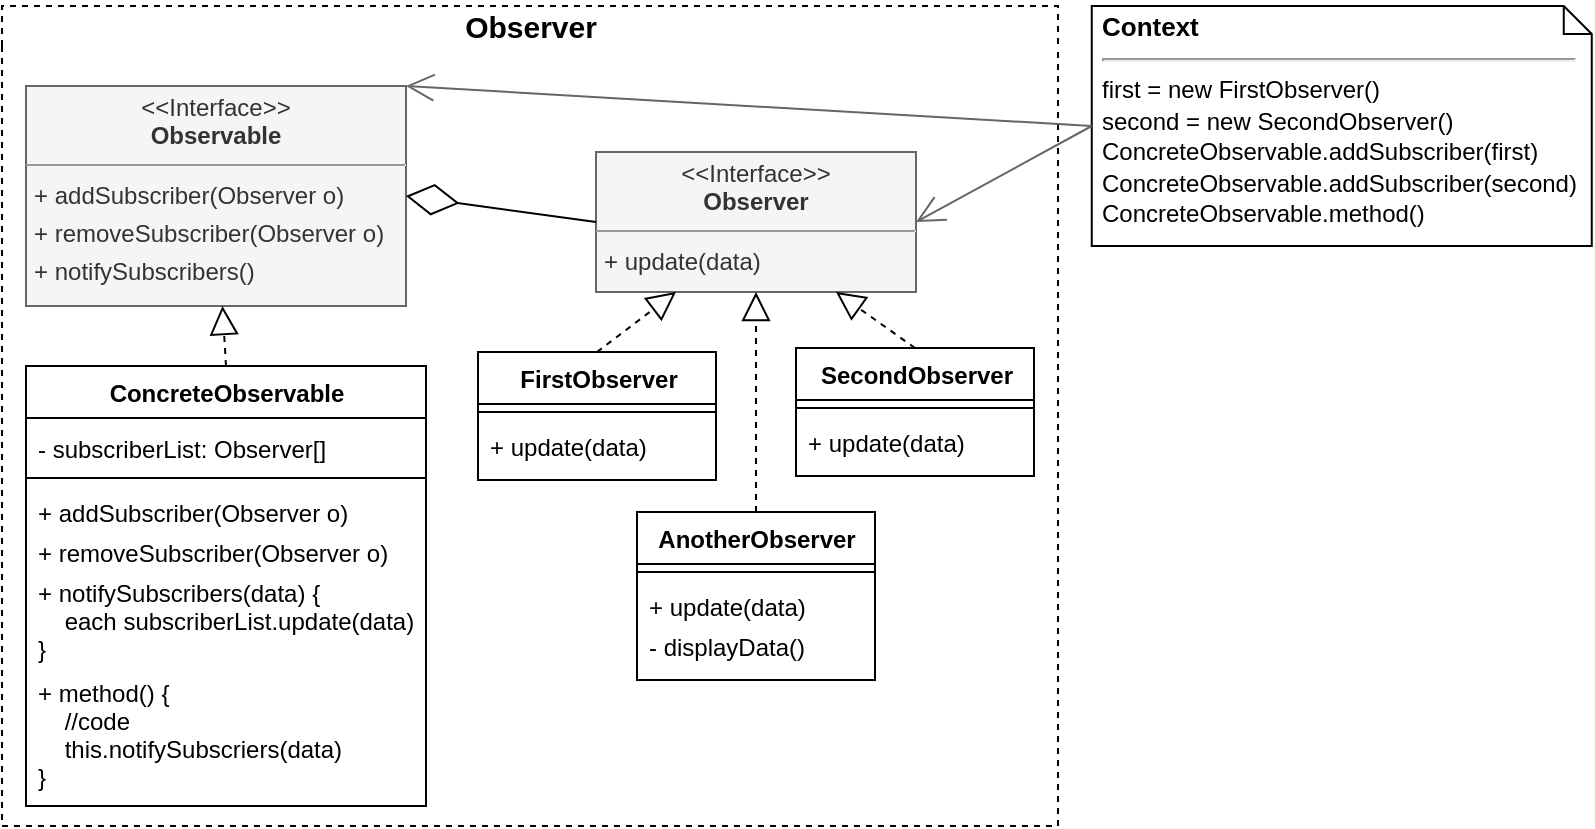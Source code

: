 <mxfile version="13.7.3" type="device"><diagram id="-rMG331a0QYAYanZQjmy" name="Страница 1"><mxGraphModel dx="1086" dy="806" grid="0" gridSize="10" guides="1" tooltips="1" connect="1" arrows="1" fold="1" page="0" pageScale="1" pageWidth="827" pageHeight="1169" math="0" shadow="0"><root><mxCell id="0"/><mxCell id="1" parent="0"/><mxCell id="uNq3DmOo3PHC_0ZrsD0D-1" value="Observer" style="swimlane;html=1;horizontal=1;startSize=20;fillColor=none;strokeColor=#000000;rounded=0;comic=0;fontSize=15;dashed=1;swimlaneLine=0;shadow=0;glass=0;perimeterSpacing=0;labelBackgroundColor=none;collapsible=0;" vertex="1" parent="1"><mxGeometry x="14" y="20" width="528" height="410" as="geometry"><mxRectangle x="50" y="70" width="100" height="20" as="alternateBounds"/></mxGeometry></mxCell><mxCell id="uNq3DmOo3PHC_0ZrsD0D-2" value="SecondObserver" style="swimlane;fontStyle=1;align=center;verticalAlign=top;childLayout=stackLayout;horizontal=1;startSize=26;horizontalStack=0;resizeParent=1;resizeParentMax=0;resizeLast=0;collapsible=0;marginBottom=0;rounded=0;shadow=0;glass=0;comic=0;strokeWidth=1;fontSize=12;labelBackgroundColor=none;fillColor=#ffffff;html=1;" vertex="1" parent="uNq3DmOo3PHC_0ZrsD0D-1"><mxGeometry x="397" y="171" width="119" height="64" as="geometry"/></mxCell><mxCell id="uNq3DmOo3PHC_0ZrsD0D-3" value="" style="line;strokeWidth=1;fillColor=none;align=left;verticalAlign=middle;spacingTop=-1;spacingLeft=3;spacingRight=3;rotatable=0;labelPosition=right;points=[];portConstraint=eastwest;" vertex="1" parent="uNq3DmOo3PHC_0ZrsD0D-2"><mxGeometry y="26" width="119" height="8" as="geometry"/></mxCell><mxCell id="uNq3DmOo3PHC_0ZrsD0D-4" value="+ update(data)" style="text;strokeColor=none;fillColor=none;align=left;verticalAlign=top;spacingLeft=4;spacingRight=4;overflow=hidden;rotatable=0;points=[[0,0.5],[1,0.5]];portConstraint=eastwest;" vertex="1" parent="uNq3DmOo3PHC_0ZrsD0D-2"><mxGeometry y="34" width="119" height="30" as="geometry"/></mxCell><mxCell id="uNq3DmOo3PHC_0ZrsD0D-5" value="FirstObserver" style="swimlane;fontStyle=1;align=center;verticalAlign=top;childLayout=stackLayout;horizontal=1;startSize=26;horizontalStack=0;resizeParent=1;resizeParentMax=0;resizeLast=0;collapsible=0;marginBottom=0;rounded=0;shadow=0;glass=0;comic=0;strokeWidth=1;fontSize=12;labelBackgroundColor=none;fillColor=#ffffff;html=1;" vertex="1" parent="uNq3DmOo3PHC_0ZrsD0D-1"><mxGeometry x="238" y="173" width="119" height="64" as="geometry"/></mxCell><mxCell id="uNq3DmOo3PHC_0ZrsD0D-6" value="" style="line;strokeWidth=1;fillColor=none;align=left;verticalAlign=middle;spacingTop=-1;spacingLeft=3;spacingRight=3;rotatable=0;labelPosition=right;points=[];portConstraint=eastwest;" vertex="1" parent="uNq3DmOo3PHC_0ZrsD0D-5"><mxGeometry y="26" width="119" height="8" as="geometry"/></mxCell><mxCell id="uNq3DmOo3PHC_0ZrsD0D-7" value="+ update(data)" style="text;strokeColor=none;fillColor=none;align=left;verticalAlign=top;spacingLeft=4;spacingRight=4;overflow=hidden;rotatable=0;points=[[0,0.5],[1,0.5]];portConstraint=eastwest;" vertex="1" parent="uNq3DmOo3PHC_0ZrsD0D-5"><mxGeometry y="34" width="119" height="30" as="geometry"/></mxCell><mxCell id="uNq3DmOo3PHC_0ZrsD0D-8" value="AnotherObserver" style="swimlane;fontStyle=1;align=center;verticalAlign=top;childLayout=stackLayout;horizontal=1;startSize=26;horizontalStack=0;resizeParent=1;resizeParentMax=0;resizeLast=0;collapsible=0;marginBottom=0;rounded=0;shadow=0;glass=0;comic=0;strokeWidth=1;fontSize=12;labelBackgroundColor=none;fillColor=#ffffff;html=1;" vertex="1" parent="uNq3DmOo3PHC_0ZrsD0D-1"><mxGeometry x="317.5" y="253" width="119" height="84" as="geometry"><mxRectangle x="289.5" y="240" width="90" height="26" as="alternateBounds"/></mxGeometry></mxCell><mxCell id="uNq3DmOo3PHC_0ZrsD0D-9" value="" style="line;strokeWidth=1;fillColor=none;align=left;verticalAlign=middle;spacingTop=-1;spacingLeft=3;spacingRight=3;rotatable=0;labelPosition=right;points=[];portConstraint=eastwest;" vertex="1" parent="uNq3DmOo3PHC_0ZrsD0D-8"><mxGeometry y="26" width="119" height="8" as="geometry"/></mxCell><mxCell id="uNq3DmOo3PHC_0ZrsD0D-10" value="+ update(data)" style="text;strokeColor=none;fillColor=none;align=left;verticalAlign=top;spacingLeft=4;spacingRight=4;overflow=hidden;rotatable=0;points=[[0,0.5],[1,0.5]];portConstraint=eastwest;" vertex="1" parent="uNq3DmOo3PHC_0ZrsD0D-8"><mxGeometry y="34" width="119" height="20" as="geometry"/></mxCell><mxCell id="uNq3DmOo3PHC_0ZrsD0D-11" value="- displayData()" style="text;strokeColor=none;fillColor=none;align=left;verticalAlign=top;spacingLeft=4;spacingRight=4;overflow=hidden;rotatable=0;points=[[0,0.5],[1,0.5]];portConstraint=eastwest;" vertex="1" parent="uNq3DmOo3PHC_0ZrsD0D-8"><mxGeometry y="54" width="119" height="30" as="geometry"/></mxCell><mxCell id="uNq3DmOo3PHC_0ZrsD0D-12" value="ConcreteObservable" style="swimlane;fontStyle=1;align=center;verticalAlign=top;childLayout=stackLayout;horizontal=1;startSize=26;horizontalStack=0;resizeParent=1;resizeParentMax=0;resizeLast=0;collapsible=0;marginBottom=0;rounded=0;shadow=0;glass=0;comic=0;strokeWidth=1;fontSize=12;labelBackgroundColor=none;fillColor=#ffffff;html=1;" vertex="1" parent="uNq3DmOo3PHC_0ZrsD0D-1"><mxGeometry x="12" y="180" width="200" height="220" as="geometry"/></mxCell><mxCell id="uNq3DmOo3PHC_0ZrsD0D-13" value="- subscriberList: Observer[]" style="text;strokeColor=none;fillColor=none;align=left;verticalAlign=top;spacingLeft=4;spacingRight=4;overflow=hidden;rotatable=0;points=[[0,0.5],[1,0.5]];portConstraint=eastwest;spacingTop=2;" vertex="1" parent="uNq3DmOo3PHC_0ZrsD0D-12"><mxGeometry y="26" width="200" height="26" as="geometry"/></mxCell><mxCell id="uNq3DmOo3PHC_0ZrsD0D-14" value="" style="line;strokeWidth=1;fillColor=none;align=left;verticalAlign=middle;spacingTop=-1;spacingLeft=3;spacingRight=3;rotatable=0;labelPosition=right;points=[];portConstraint=eastwest;" vertex="1" parent="uNq3DmOo3PHC_0ZrsD0D-12"><mxGeometry y="52" width="200" height="8" as="geometry"/></mxCell><mxCell id="uNq3DmOo3PHC_0ZrsD0D-15" value="+ addSubscriber(Observer o)" style="text;strokeColor=none;fillColor=none;align=left;verticalAlign=top;spacingLeft=4;spacingRight=4;overflow=hidden;rotatable=0;points=[[0,0.5],[1,0.5]];portConstraint=eastwest;" vertex="1" parent="uNq3DmOo3PHC_0ZrsD0D-12"><mxGeometry y="60" width="200" height="20" as="geometry"/></mxCell><mxCell id="uNq3DmOo3PHC_0ZrsD0D-16" value="+ removeSubscriber(Observer o)" style="text;strokeColor=none;fillColor=none;align=left;verticalAlign=top;spacingLeft=4;spacingRight=4;overflow=hidden;rotatable=0;points=[[0,0.5],[1,0.5]];portConstraint=eastwest;" vertex="1" parent="uNq3DmOo3PHC_0ZrsD0D-12"><mxGeometry y="80" width="200" height="20" as="geometry"/></mxCell><mxCell id="uNq3DmOo3PHC_0ZrsD0D-17" value="+ notifySubscribers(data) {&#10;    each subscriberList.update(data)&#10;}" style="text;strokeColor=none;fillColor=none;align=left;verticalAlign=top;spacingLeft=4;spacingRight=4;overflow=hidden;rotatable=0;points=[[0,0.5],[1,0.5]];portConstraint=eastwest;" vertex="1" parent="uNq3DmOo3PHC_0ZrsD0D-12"><mxGeometry y="100" width="200" height="50" as="geometry"/></mxCell><mxCell id="uNq3DmOo3PHC_0ZrsD0D-18" value="+ method() {&#10;    //code&#10;    this.notifySubscriers(data)&#10;}" style="text;strokeColor=none;fillColor=none;align=left;verticalAlign=top;spacingLeft=4;spacingRight=4;overflow=hidden;rotatable=0;points=[[0,0.5],[1,0.5]];portConstraint=eastwest;" vertex="1" parent="uNq3DmOo3PHC_0ZrsD0D-12"><mxGeometry y="150" width="200" height="70" as="geometry"/></mxCell><mxCell id="uNq3DmOo3PHC_0ZrsD0D-19" value="&lt;p style=&quot;margin: 4px 0px 0px ; text-align: center ; line-height: 120%&quot;&gt;&lt;span&gt;&amp;lt;&amp;lt;Interface&amp;gt;&amp;gt;&lt;/span&gt;&lt;br&gt;&lt;b&gt;Observable&lt;/b&gt;&lt;/p&gt;&lt;hr size=&quot;1&quot;&gt;&lt;p style=&quot;margin: 0px 0px 0px 4px ; line-height: 160%&quot;&gt;+ addSubscriber(Observer o)&lt;br&gt;&lt;/p&gt;&lt;p style=&quot;margin: 0px 0px 0px 4px ; line-height: 160%&quot;&gt;+ removeSubscriber(Observer o)&lt;/p&gt;&lt;p style=&quot;margin: 0px 0px 0px 4px ; line-height: 160%&quot;&gt;+ notifySubscribers()&lt;/p&gt;" style="verticalAlign=top;align=left;overflow=fill;fontSize=12;fontFamily=Helvetica;html=1;rounded=0;shadow=0;glass=0;comic=0;labelBackgroundColor=none;labelBorderColor=none;imageAspect=1;noLabel=0;portConstraintRotation=0;snapToPoint=0;container=1;dropTarget=1;collapsible=0;autosize=0;spacingLeft=0;spacingRight=0;fontStyle=0;fillColor=#f5f5f5;strokeColor=#666666;fontColor=#333333;" vertex="1" parent="uNq3DmOo3PHC_0ZrsD0D-1"><mxGeometry x="12" y="40" width="190" height="110" as="geometry"/></mxCell><mxCell id="uNq3DmOo3PHC_0ZrsD0D-20" value="&lt;p style=&quot;margin: 4px 0px 0px ; text-align: center ; line-height: 120%&quot;&gt;&lt;span&gt;&amp;lt;&amp;lt;Interface&amp;gt;&amp;gt;&lt;/span&gt;&lt;br&gt;&lt;b&gt;Observer&lt;/b&gt;&lt;/p&gt;&lt;hr size=&quot;1&quot;&gt;&lt;p style=&quot;margin: 0px 0px 0px 4px ; line-height: 160%&quot;&gt;+ update(data)&lt;br&gt;&lt;/p&gt;" style="verticalAlign=top;align=left;overflow=fill;fontSize=12;fontFamily=Helvetica;html=1;rounded=0;shadow=0;glass=0;comic=0;labelBackgroundColor=none;labelBorderColor=none;imageAspect=1;noLabel=0;portConstraintRotation=0;snapToPoint=0;container=1;dropTarget=1;collapsible=0;autosize=0;spacingLeft=0;spacingRight=0;fontStyle=0;fillColor=#f5f5f5;strokeColor=#666666;fontColor=#333333;" vertex="1" parent="uNq3DmOo3PHC_0ZrsD0D-1"><mxGeometry x="297" y="73" width="160" height="70" as="geometry"/></mxCell><mxCell id="uNq3DmOo3PHC_0ZrsD0D-21" value="" style="endArrow=diamondThin;endFill=0;endSize=24;html=1;strokeColor=#000000;entryX=1;entryY=0.5;entryDx=0;entryDy=0;exitX=0;exitY=0.5;exitDx=0;exitDy=0;" edge="1" parent="uNq3DmOo3PHC_0ZrsD0D-1" source="uNq3DmOo3PHC_0ZrsD0D-20" target="uNq3DmOo3PHC_0ZrsD0D-19"><mxGeometry width="160" relative="1" as="geometry"><mxPoint x="316" y="130" as="sourcePoint"/><mxPoint x="476" y="130" as="targetPoint"/></mxGeometry></mxCell><mxCell id="uNq3DmOo3PHC_0ZrsD0D-22" value="" style="endArrow=block;dashed=1;endFill=0;endSize=12;html=1;strokeColor=#000000;exitX=0.5;exitY=0;exitDx=0;exitDy=0;entryX=0.25;entryY=1;entryDx=0;entryDy=0;" edge="1" parent="uNq3DmOo3PHC_0ZrsD0D-1" source="uNq3DmOo3PHC_0ZrsD0D-5" target="uNq3DmOo3PHC_0ZrsD0D-20"><mxGeometry width="160" relative="1" as="geometry"><mxPoint x="344" y="143" as="sourcePoint"/><mxPoint x="504" y="143" as="targetPoint"/></mxGeometry></mxCell><mxCell id="uNq3DmOo3PHC_0ZrsD0D-23" value="" style="endArrow=block;dashed=1;endFill=0;endSize=12;html=1;strokeColor=#000000;exitX=0.5;exitY=0;exitDx=0;exitDy=0;entryX=0.5;entryY=1;entryDx=0;entryDy=0;" edge="1" parent="uNq3DmOo3PHC_0ZrsD0D-1" source="uNq3DmOo3PHC_0ZrsD0D-8" target="uNq3DmOo3PHC_0ZrsD0D-20"><mxGeometry width="160" relative="1" as="geometry"><mxPoint x="344" y="143" as="sourcePoint"/><mxPoint x="504" y="143" as="targetPoint"/></mxGeometry></mxCell><mxCell id="uNq3DmOo3PHC_0ZrsD0D-24" value="" style="endArrow=block;dashed=1;endFill=0;endSize=12;html=1;strokeColor=#000000;exitX=0.5;exitY=0;exitDx=0;exitDy=0;entryX=0.75;entryY=1;entryDx=0;entryDy=0;" edge="1" parent="uNq3DmOo3PHC_0ZrsD0D-1" source="uNq3DmOo3PHC_0ZrsD0D-2" target="uNq3DmOo3PHC_0ZrsD0D-20"><mxGeometry width="160" relative="1" as="geometry"><mxPoint x="344" y="63" as="sourcePoint"/><mxPoint x="504" y="63" as="targetPoint"/></mxGeometry></mxCell><mxCell id="uNq3DmOo3PHC_0ZrsD0D-25" value="" style="endArrow=block;dashed=1;endFill=0;endSize=12;html=1;strokeColor=#000000;exitX=0.5;exitY=0;exitDx=0;exitDy=0;" edge="1" parent="uNq3DmOo3PHC_0ZrsD0D-1" source="uNq3DmOo3PHC_0ZrsD0D-12" target="uNq3DmOo3PHC_0ZrsD0D-19"><mxGeometry width="160" relative="1" as="geometry"><mxPoint x="316" y="30" as="sourcePoint"/><mxPoint x="476" y="30" as="targetPoint"/></mxGeometry></mxCell><mxCell id="uNq3DmOo3PHC_0ZrsD0D-26" value="&lt;p style=&quot;line-height: 20%&quot;&gt;Context&lt;br&gt;&lt;/p&gt;&lt;hr&gt;&lt;span style=&quot;font-size: 12px ; font-weight: 400&quot;&gt;first = new FirstObserver()&lt;br&gt;second = new SecondObserver()&lt;br&gt;ConcreteObservable.addSubscriber(first)&lt;br&gt;&lt;/span&gt;&lt;span style=&quot;font-size: 12px ; font-weight: 400&quot;&gt;ConcreteObservable.addSubscriber(second)&lt;br&gt;&lt;/span&gt;&lt;span style=&quot;font-size: 12px ; font-weight: 400&quot;&gt;ConcreteObservable.method()&lt;/span&gt;&lt;br&gt;&lt;p&gt;&lt;/p&gt;" style="shape=note;size=14;verticalAlign=top;align=left;spacingTop=-13;rounded=0;shadow=0;glass=0;comic=0;strokeColor=#000000;fillColor=none;fontSize=13;fontStyle=1;labelBorderColor=none;whiteSpace=wrap;html=1;spacingLeft=0;spacingBottom=0;spacingRight=0;spacing=5;labelBackgroundColor=none;" vertex="1" parent="1"><mxGeometry x="558.88" y="20" width="250" height="120" as="geometry"/></mxCell><mxCell id="uNq3DmOo3PHC_0ZrsD0D-27" value="" style="endArrow=open;endFill=1;endSize=12;html=1;exitX=0;exitY=0.5;exitDx=0;exitDy=0;exitPerimeter=0;entryX=1;entryY=0.5;entryDx=0;entryDy=0;strokeColor=#666666;" edge="1" parent="1" source="uNq3DmOo3PHC_0ZrsD0D-26" target="uNq3DmOo3PHC_0ZrsD0D-20"><mxGeometry width="160" relative="1" as="geometry"><mxPoint x="373" y="-4580" as="sourcePoint"/><mxPoint x="533" y="-4580" as="targetPoint"/></mxGeometry></mxCell><mxCell id="uNq3DmOo3PHC_0ZrsD0D-28" value="" style="endArrow=open;endFill=1;endSize=12;html=1;entryX=1;entryY=0;entryDx=0;entryDy=0;exitX=0;exitY=0.5;exitDx=0;exitDy=0;exitPerimeter=0;strokeColor=#666666;" edge="1" parent="1" source="uNq3DmOo3PHC_0ZrsD0D-26" target="uNq3DmOo3PHC_0ZrsD0D-19"><mxGeometry width="160" relative="1" as="geometry"><mxPoint x="373" y="-4580" as="sourcePoint"/><mxPoint x="533" y="-4580" as="targetPoint"/></mxGeometry></mxCell></root></mxGraphModel></diagram></mxfile>